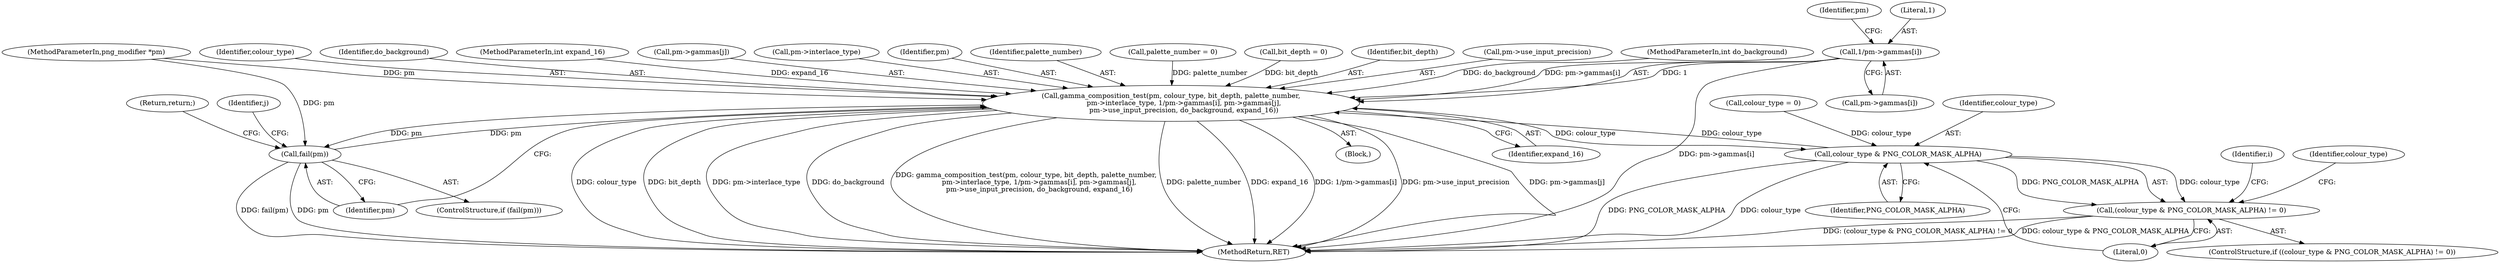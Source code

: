 digraph "1_Android_9d4853418ab2f754c2b63e091c29c5529b8b86ca_113@array" {
"1000169" [label="(Call,1/pm->gammas[i])"];
"1000161" [label="(Call,gamma_composition_test(pm, colour_type, bit_depth, palette_number,\n            pm->interlace_type, 1/pm->gammas[i], pm->gammas[j],\n            pm->use_input_precision, do_background, expand_16))"];
"1000131" [label="(Call,colour_type & PNG_COLOR_MASK_ALPHA)"];
"1000130" [label="(Call,(colour_type & PNG_COLOR_MASK_ALPHA) != 0)"];
"1000187" [label="(Call,fail(pm))"];
"1000185" [label="(Identifier,expand_16)"];
"1000164" [label="(Identifier,bit_depth)"];
"1000181" [label="(Call,pm->use_input_precision)"];
"1000105" [label="(MethodParameterIn,int do_background)"];
"1000178" [label="(Identifier,pm)"];
"1000131" [label="(Call,colour_type & PNG_COLOR_MASK_ALPHA)"];
"1000163" [label="(Identifier,colour_type)"];
"1000171" [label="(Call,pm->gammas[i])"];
"1000184" [label="(Identifier,do_background)"];
"1000129" [label="(ControlStructure,if ((colour_type & PNG_COLOR_MASK_ALPHA) != 0))"];
"1000159" [label="(Identifier,j)"];
"1000188" [label="(Identifier,pm)"];
"1000186" [label="(ControlStructure,if (fail(pm)))"];
"1000190" [label="(MethodReturn,RET)"];
"1000187" [label="(Call,fail(pm))"];
"1000169" [label="(Call,1/pm->gammas[i])"];
"1000106" [label="(MethodParameterIn,int expand_16)"];
"1000134" [label="(Literal,0)"];
"1000140" [label="(Identifier,i)"];
"1000130" [label="(Call,(colour_type & PNG_COLOR_MASK_ALPHA) != 0)"];
"1000176" [label="(Call,pm->gammas[j])"];
"1000166" [label="(Call,pm->interlace_type)"];
"1000162" [label="(Identifier,pm)"];
"1000133" [label="(Identifier,PNG_COLOR_MASK_ALPHA)"];
"1000165" [label="(Identifier,palette_number)"];
"1000117" [label="(Call,palette_number = 0)"];
"1000123" [label="(Identifier,colour_type)"];
"1000109" [label="(Call,colour_type = 0)"];
"1000170" [label="(Literal,1)"];
"1000104" [label="(MethodParameterIn,png_modifier *pm)"];
"1000132" [label="(Identifier,colour_type)"];
"1000189" [label="(Return,return;)"];
"1000113" [label="(Call,bit_depth = 0)"];
"1000161" [label="(Call,gamma_composition_test(pm, colour_type, bit_depth, palette_number,\n            pm->interlace_type, 1/pm->gammas[i], pm->gammas[j],\n            pm->use_input_precision, do_background, expand_16))"];
"1000160" [label="(Block,)"];
"1000169" -> "1000161"  [label="AST: "];
"1000169" -> "1000171"  [label="CFG: "];
"1000170" -> "1000169"  [label="AST: "];
"1000171" -> "1000169"  [label="AST: "];
"1000178" -> "1000169"  [label="CFG: "];
"1000169" -> "1000190"  [label="DDG: pm->gammas[i]"];
"1000169" -> "1000161"  [label="DDG: 1"];
"1000169" -> "1000161"  [label="DDG: pm->gammas[i]"];
"1000161" -> "1000160"  [label="AST: "];
"1000161" -> "1000185"  [label="CFG: "];
"1000162" -> "1000161"  [label="AST: "];
"1000163" -> "1000161"  [label="AST: "];
"1000164" -> "1000161"  [label="AST: "];
"1000165" -> "1000161"  [label="AST: "];
"1000166" -> "1000161"  [label="AST: "];
"1000176" -> "1000161"  [label="AST: "];
"1000181" -> "1000161"  [label="AST: "];
"1000184" -> "1000161"  [label="AST: "];
"1000185" -> "1000161"  [label="AST: "];
"1000188" -> "1000161"  [label="CFG: "];
"1000161" -> "1000190"  [label="DDG: expand_16"];
"1000161" -> "1000190"  [label="DDG: 1/pm->gammas[i]"];
"1000161" -> "1000190"  [label="DDG: pm->use_input_precision"];
"1000161" -> "1000190"  [label="DDG: pm->gammas[j]"];
"1000161" -> "1000190"  [label="DDG: colour_type"];
"1000161" -> "1000190"  [label="DDG: bit_depth"];
"1000161" -> "1000190"  [label="DDG: pm->interlace_type"];
"1000161" -> "1000190"  [label="DDG: do_background"];
"1000161" -> "1000190"  [label="DDG: gamma_composition_test(pm, colour_type, bit_depth, palette_number,\n            pm->interlace_type, 1/pm->gammas[i], pm->gammas[j],\n            pm->use_input_precision, do_background, expand_16)"];
"1000161" -> "1000190"  [label="DDG: palette_number"];
"1000161" -> "1000131"  [label="DDG: colour_type"];
"1000187" -> "1000161"  [label="DDG: pm"];
"1000104" -> "1000161"  [label="DDG: pm"];
"1000131" -> "1000161"  [label="DDG: colour_type"];
"1000113" -> "1000161"  [label="DDG: bit_depth"];
"1000117" -> "1000161"  [label="DDG: palette_number"];
"1000105" -> "1000161"  [label="DDG: do_background"];
"1000106" -> "1000161"  [label="DDG: expand_16"];
"1000161" -> "1000187"  [label="DDG: pm"];
"1000131" -> "1000130"  [label="AST: "];
"1000131" -> "1000133"  [label="CFG: "];
"1000132" -> "1000131"  [label="AST: "];
"1000133" -> "1000131"  [label="AST: "];
"1000134" -> "1000131"  [label="CFG: "];
"1000131" -> "1000190"  [label="DDG: PNG_COLOR_MASK_ALPHA"];
"1000131" -> "1000190"  [label="DDG: colour_type"];
"1000131" -> "1000130"  [label="DDG: colour_type"];
"1000131" -> "1000130"  [label="DDG: PNG_COLOR_MASK_ALPHA"];
"1000109" -> "1000131"  [label="DDG: colour_type"];
"1000130" -> "1000129"  [label="AST: "];
"1000130" -> "1000134"  [label="CFG: "];
"1000134" -> "1000130"  [label="AST: "];
"1000123" -> "1000130"  [label="CFG: "];
"1000140" -> "1000130"  [label="CFG: "];
"1000130" -> "1000190"  [label="DDG: (colour_type & PNG_COLOR_MASK_ALPHA) != 0"];
"1000130" -> "1000190"  [label="DDG: colour_type & PNG_COLOR_MASK_ALPHA"];
"1000187" -> "1000186"  [label="AST: "];
"1000187" -> "1000188"  [label="CFG: "];
"1000188" -> "1000187"  [label="AST: "];
"1000189" -> "1000187"  [label="CFG: "];
"1000159" -> "1000187"  [label="CFG: "];
"1000187" -> "1000190"  [label="DDG: pm"];
"1000187" -> "1000190"  [label="DDG: fail(pm)"];
"1000104" -> "1000187"  [label="DDG: pm"];
}
